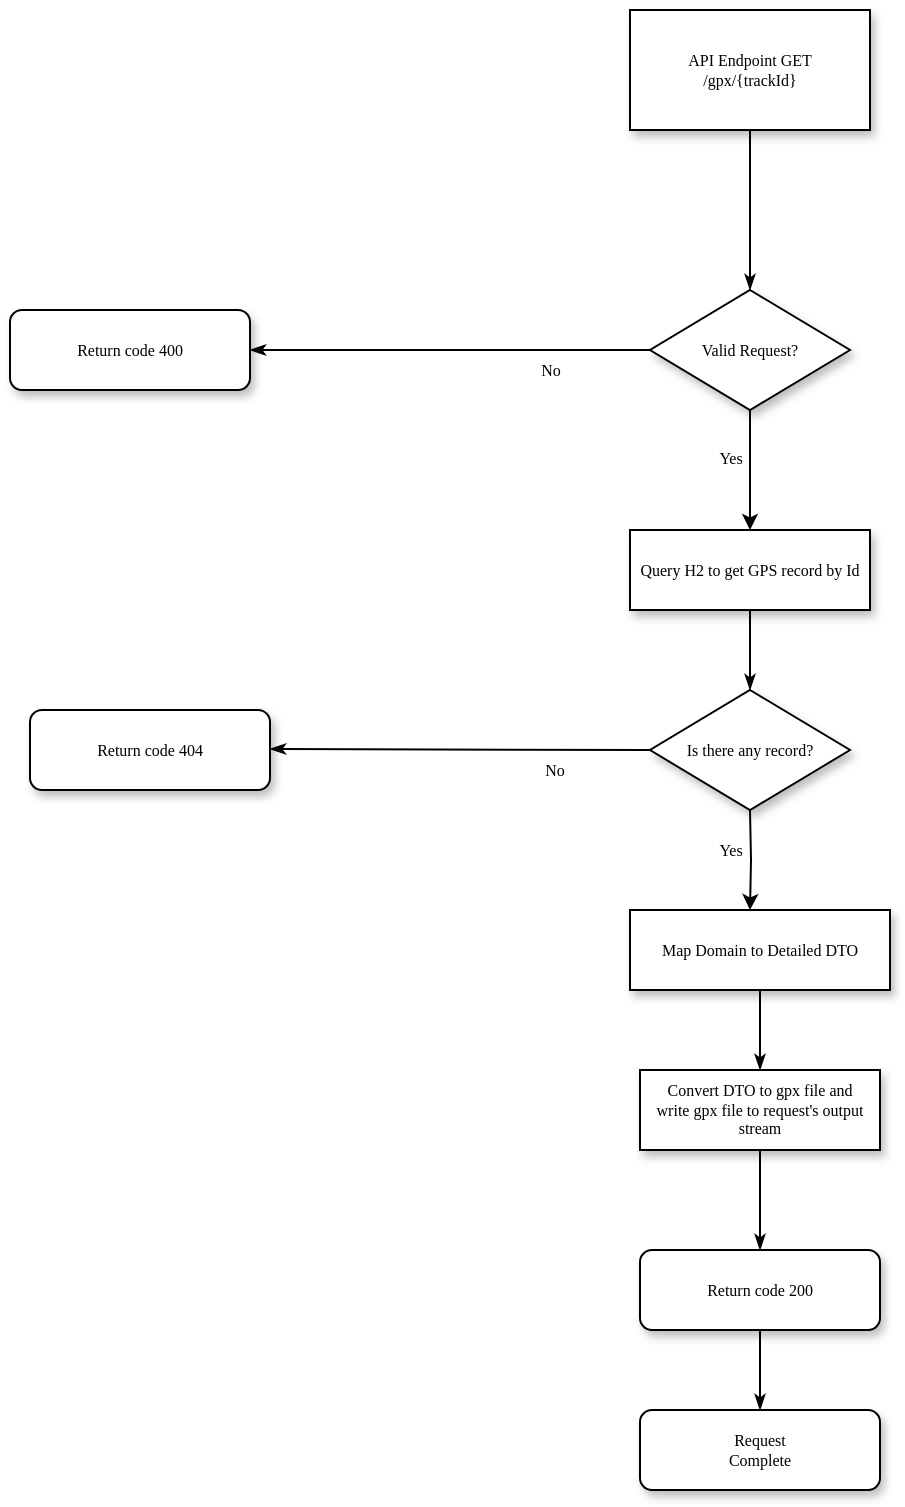 <mxfile version="12.1.7" type="device" pages="1"><diagram name="Page-1" id="edf60f1a-56cd-e834-aa8a-f176f3a09ee4"><mxGraphModel dx="1422" dy="752" grid="1" gridSize="10" guides="1" tooltips="1" connect="1" arrows="1" fold="1" page="1" pageScale="1" pageWidth="1100" pageHeight="850" background="#ffffff" math="0" shadow="0"><root><mxCell id="0"/><mxCell id="1" parent="0"/><mxCell id="VPoz8nSYrh4q3ty8uduw-25" style="edgeStyle=orthogonalEdgeStyle;rounded=0;html=1;labelBackgroundColor=none;startSize=5;endArrow=classicThin;endFill=1;endSize=5;jettySize=auto;orthogonalLoop=1;strokeColor=#000000;strokeWidth=1;fontFamily=Verdana;fontSize=8;fontColor=#000000;exitX=0.5;exitY=1;exitDx=0;exitDy=0;entryX=0.5;entryY=0;entryDx=0;entryDy=0;" edge="1" parent="1" source="VPoz8nSYrh4q3ty8uduw-26"><mxGeometry relative="1" as="geometry"><mxPoint x="450" y="230" as="targetPoint"/></mxGeometry></mxCell><mxCell id="VPoz8nSYrh4q3ty8uduw-26" value="API Endpoint GET&lt;br&gt;/gpx/{trackId}" style="rounded=0;whiteSpace=wrap;html=1;shadow=1;labelBackgroundColor=none;strokeColor=#000000;strokeWidth=1;fillColor=#ffffff;fontFamily=Verdana;fontSize=8;fontColor=#000000;align=center;" vertex="1" parent="1"><mxGeometry x="390" y="90" width="120" height="60" as="geometry"/></mxCell><mxCell id="VPoz8nSYrh4q3ty8uduw-28" value="No" style="edgeStyle=orthogonalEdgeStyle;rounded=0;html=1;labelBackgroundColor=none;startSize=5;endArrow=classicThin;endFill=1;endSize=5;jettySize=auto;orthogonalLoop=1;strokeColor=#000000;strokeWidth=1;fontFamily=Verdana;fontSize=8;fontColor=#000000;" edge="1" parent="1" source="VPoz8nSYrh4q3ty8uduw-29" target="VPoz8nSYrh4q3ty8uduw-33"><mxGeometry x="-0.5" y="10" relative="1" as="geometry"><mxPoint as="offset"/></mxGeometry></mxCell><mxCell id="VPoz8nSYrh4q3ty8uduw-29" value="Valid Request?" style="rhombus;whiteSpace=wrap;html=1;rounded=0;shadow=1;labelBackgroundColor=none;strokeColor=#000000;strokeWidth=1;fillColor=#ffffff;fontFamily=Verdana;fontSize=8;fontColor=#000000;align=center;" vertex="1" parent="1"><mxGeometry x="400" y="230" width="100" height="60" as="geometry"/></mxCell><mxCell id="VPoz8nSYrh4q3ty8uduw-33" value="Return code 400" style="whiteSpace=wrap;html=1;rounded=1;shadow=1;labelBackgroundColor=none;strokeColor=#000000;strokeWidth=1;fillColor=#ffffff;fontFamily=Verdana;fontSize=8;fontColor=#000000;align=center;" vertex="1" parent="1"><mxGeometry x="80" y="240" width="120" height="40" as="geometry"/></mxCell><mxCell id="VPoz8nSYrh4q3ty8uduw-34" value="Map Domain to Detailed DTO" style="whiteSpace=wrap;html=1;rounded=0;shadow=1;labelBackgroundColor=none;strokeColor=#000000;strokeWidth=1;fillColor=#ffffff;fontFamily=Verdana;fontSize=8;fontColor=#000000;align=center;spacing=6;" vertex="1" parent="1"><mxGeometry x="390" y="540" width="130" height="40" as="geometry"/></mxCell><mxCell id="VPoz8nSYrh4q3ty8uduw-36" value="Query H2 to get GPS record by Id" style="whiteSpace=wrap;html=1;rounded=0;shadow=1;labelBackgroundColor=none;strokeColor=#000000;strokeWidth=1;fillColor=#ffffff;fontFamily=Verdana;fontSize=8;fontColor=#000000;align=center;" vertex="1" parent="1"><mxGeometry x="390" y="350" width="120" height="40" as="geometry"/></mxCell><mxCell id="VPoz8nSYrh4q3ty8uduw-39" style="edgeStyle=orthogonalEdgeStyle;rounded=0;html=1;labelBackgroundColor=none;startSize=5;endArrow=classicThin;endFill=1;endSize=5;jettySize=auto;orthogonalLoop=1;strokeColor=#000000;strokeWidth=1;fontFamily=Verdana;fontSize=8;fontColor=#000000;exitX=0.5;exitY=1;exitDx=0;exitDy=0;entryX=0.5;entryY=0;entryDx=0;entryDy=0;" edge="1" parent="1" source="VPoz8nSYrh4q3ty8uduw-41" target="VPoz8nSYrh4q3ty8uduw-48"><mxGeometry relative="1" as="geometry"><mxPoint x="350" y="910" as="sourcePoint"/></mxGeometry></mxCell><mxCell id="VPoz8nSYrh4q3ty8uduw-40" style="edgeStyle=orthogonalEdgeStyle;rounded=0;html=1;labelBackgroundColor=none;startSize=5;endArrow=classicThin;endFill=1;endSize=5;jettySize=auto;orthogonalLoop=1;strokeColor=#000000;strokeWidth=1;fontFamily=Verdana;fontSize=8;fontColor=#000000;exitX=0.5;exitY=1;exitDx=0;exitDy=0;entryX=0.5;entryY=0;entryDx=0;entryDy=0;" edge="1" parent="1" source="VPoz8nSYrh4q3ty8uduw-54" target="VPoz8nSYrh4q3ty8uduw-41"><mxGeometry relative="1" as="geometry"><mxPoint x="300" y="650" as="sourcePoint"/></mxGeometry></mxCell><mxCell id="VPoz8nSYrh4q3ty8uduw-41" value="Return code 200" style="rounded=1;whiteSpace=wrap;html=1;shadow=1;labelBackgroundColor=none;strokeColor=#000000;strokeWidth=1;fillColor=#ffffff;fontFamily=Verdana;fontSize=8;fontColor=#000000;align=center;" vertex="1" parent="1"><mxGeometry x="395" y="710" width="120" height="40" as="geometry"/></mxCell><mxCell id="VPoz8nSYrh4q3ty8uduw-42" value="Yes" style="edgeStyle=orthogonalEdgeStyle;rounded=0;html=1;labelBackgroundColor=none;startSize=5;endArrow=none;endFill=0;endSize=5;jettySize=auto;orthogonalLoop=1;strokeColor=#000000;strokeWidth=1;fontFamily=Verdana;fontSize=8;fontColor=#000000;startArrow=classic;startFill=1;entryX=0.5;entryY=1;entryDx=0;entryDy=0;exitX=0.5;exitY=0;exitDx=0;exitDy=0;" edge="1" parent="1" source="VPoz8nSYrh4q3ty8uduw-36" target="VPoz8nSYrh4q3ty8uduw-29"><mxGeometry x="0.213" y="10" relative="1" as="geometry"><mxPoint as="offset"/><mxPoint x="450" y="345" as="sourcePoint"/><mxPoint x="410" y="270" as="targetPoint"/></mxGeometry></mxCell><mxCell id="VPoz8nSYrh4q3ty8uduw-48" value="Request&lt;br&gt;Complete" style="rounded=1;whiteSpace=wrap;html=1;shadow=1;labelBackgroundColor=none;strokeColor=#000000;strokeWidth=1;fillColor=#ffffff;fontFamily=Verdana;fontSize=8;fontColor=#000000;align=center;" vertex="1" parent="1"><mxGeometry x="395" y="790" width="120" height="40" as="geometry"/></mxCell><mxCell id="VPoz8nSYrh4q3ty8uduw-49" value="Is there any record?" style="rhombus;whiteSpace=wrap;html=1;rounded=0;shadow=1;labelBackgroundColor=none;strokeColor=#000000;strokeWidth=1;fillColor=#ffffff;fontFamily=Verdana;fontSize=8;fontColor=#000000;align=center;" vertex="1" parent="1"><mxGeometry x="400" y="430" width="100" height="60" as="geometry"/></mxCell><mxCell id="VPoz8nSYrh4q3ty8uduw-50" style="edgeStyle=orthogonalEdgeStyle;rounded=0;html=1;labelBackgroundColor=none;startSize=5;endArrow=classicThin;endFill=1;endSize=5;jettySize=auto;orthogonalLoop=1;strokeColor=#000000;strokeWidth=1;fontFamily=Verdana;fontSize=8;fontColor=#000000;exitX=0.5;exitY=1;exitDx=0;exitDy=0;entryX=0.5;entryY=0;entryDx=0;entryDy=0;" edge="1" parent="1" source="VPoz8nSYrh4q3ty8uduw-36" target="VPoz8nSYrh4q3ty8uduw-49"><mxGeometry relative="1" as="geometry"><mxPoint x="460" y="160" as="sourcePoint"/><mxPoint x="460" y="240" as="targetPoint"/></mxGeometry></mxCell><mxCell id="VPoz8nSYrh4q3ty8uduw-51" value="Return code 404" style="whiteSpace=wrap;html=1;rounded=1;shadow=1;labelBackgroundColor=none;strokeColor=#000000;strokeWidth=1;fillColor=#ffffff;fontFamily=Verdana;fontSize=8;fontColor=#000000;align=center;" vertex="1" parent="1"><mxGeometry x="90" y="440" width="120" height="40" as="geometry"/></mxCell><mxCell id="VPoz8nSYrh4q3ty8uduw-52" value="No" style="edgeStyle=orthogonalEdgeStyle;rounded=0;html=1;labelBackgroundColor=none;startSize=5;endArrow=classicThin;endFill=1;endSize=5;jettySize=auto;orthogonalLoop=1;strokeColor=#000000;strokeWidth=1;fontFamily=Verdana;fontSize=8;fontColor=#000000;exitX=0;exitY=0.5;exitDx=0;exitDy=0;" edge="1" parent="1" source="VPoz8nSYrh4q3ty8uduw-49"><mxGeometry x="-0.5" y="10" relative="1" as="geometry"><mxPoint as="offset"/><mxPoint x="410" y="459.5" as="sourcePoint"/><mxPoint x="210" y="459.5" as="targetPoint"/></mxGeometry></mxCell><mxCell id="VPoz8nSYrh4q3ty8uduw-53" value="Yes" style="edgeStyle=orthogonalEdgeStyle;rounded=0;html=1;labelBackgroundColor=none;startSize=5;endArrow=none;endFill=0;endSize=5;jettySize=auto;orthogonalLoop=1;strokeColor=#000000;strokeWidth=1;fontFamily=Verdana;fontSize=8;fontColor=#000000;startArrow=classic;startFill=1;entryX=0.5;entryY=1;entryDx=0;entryDy=0;" edge="1" parent="1" target="VPoz8nSYrh4q3ty8uduw-49"><mxGeometry x="0.213" y="10" relative="1" as="geometry"><mxPoint as="offset"/><mxPoint x="450" y="540" as="sourcePoint"/><mxPoint x="460" y="300" as="targetPoint"/></mxGeometry></mxCell><mxCell id="VPoz8nSYrh4q3ty8uduw-54" value="Convert DTO to gpx file and write gpx file to request's output stream" style="whiteSpace=wrap;html=1;rounded=0;shadow=1;labelBackgroundColor=none;strokeColor=#000000;strokeWidth=1;fillColor=#ffffff;fontFamily=Verdana;fontSize=8;fontColor=#000000;align=center;spacing=6;" vertex="1" parent="1"><mxGeometry x="395" y="620" width="120" height="40" as="geometry"/></mxCell><mxCell id="VPoz8nSYrh4q3ty8uduw-55" style="edgeStyle=orthogonalEdgeStyle;rounded=0;html=1;labelBackgroundColor=none;startSize=5;endArrow=classicThin;endFill=1;endSize=5;jettySize=auto;orthogonalLoop=1;strokeColor=#000000;strokeWidth=1;fontFamily=Verdana;fontSize=8;fontColor=#000000;exitX=0.5;exitY=1;exitDx=0;exitDy=0;entryX=0.5;entryY=0;entryDx=0;entryDy=0;" edge="1" parent="1" source="VPoz8nSYrh4q3ty8uduw-34" target="VPoz8nSYrh4q3ty8uduw-54"><mxGeometry relative="1" as="geometry"><mxPoint x="310" y="660" as="sourcePoint"/><mxPoint x="450" y="620" as="targetPoint"/></mxGeometry></mxCell></root></mxGraphModel></diagram></mxfile>